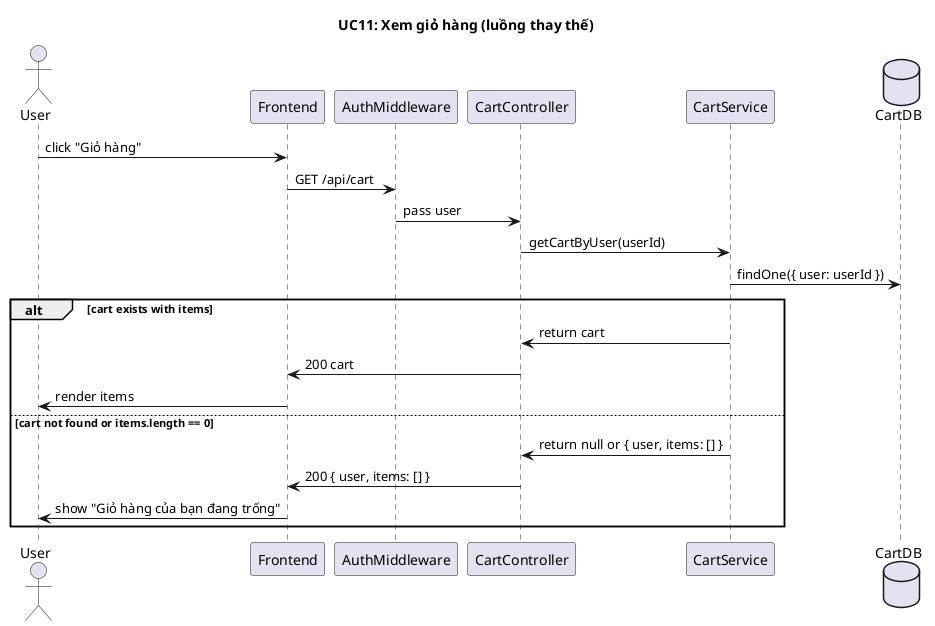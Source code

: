@startuml UC11_GetCart_Empty

title UC11: Xem giỏ hàng (luồng thay thế)

actor User
participant Frontend
participant AuthMiddleware
participant CartController
participant CartService
database CartDB

User -> Frontend: click "Giỏ hàng"
Frontend -> AuthMiddleware: GET /api/cart
AuthMiddleware -> CartController: pass user
CartController -> CartService: getCartByUser(userId)
CartService -> CartDB: findOne({ user: userId })
alt cart exists with items
  CartService -> CartController: return cart
  CartController -> Frontend: 200 cart
  Frontend -> User: render items
else cart not found or items.length == 0
  CartService -> CartController: return null or { user, items: [] }
  CartController -> Frontend: 200 { user, items: [] }
  Frontend -> User: show "Giỏ hàng của bạn đang trống"
end
@enduml
